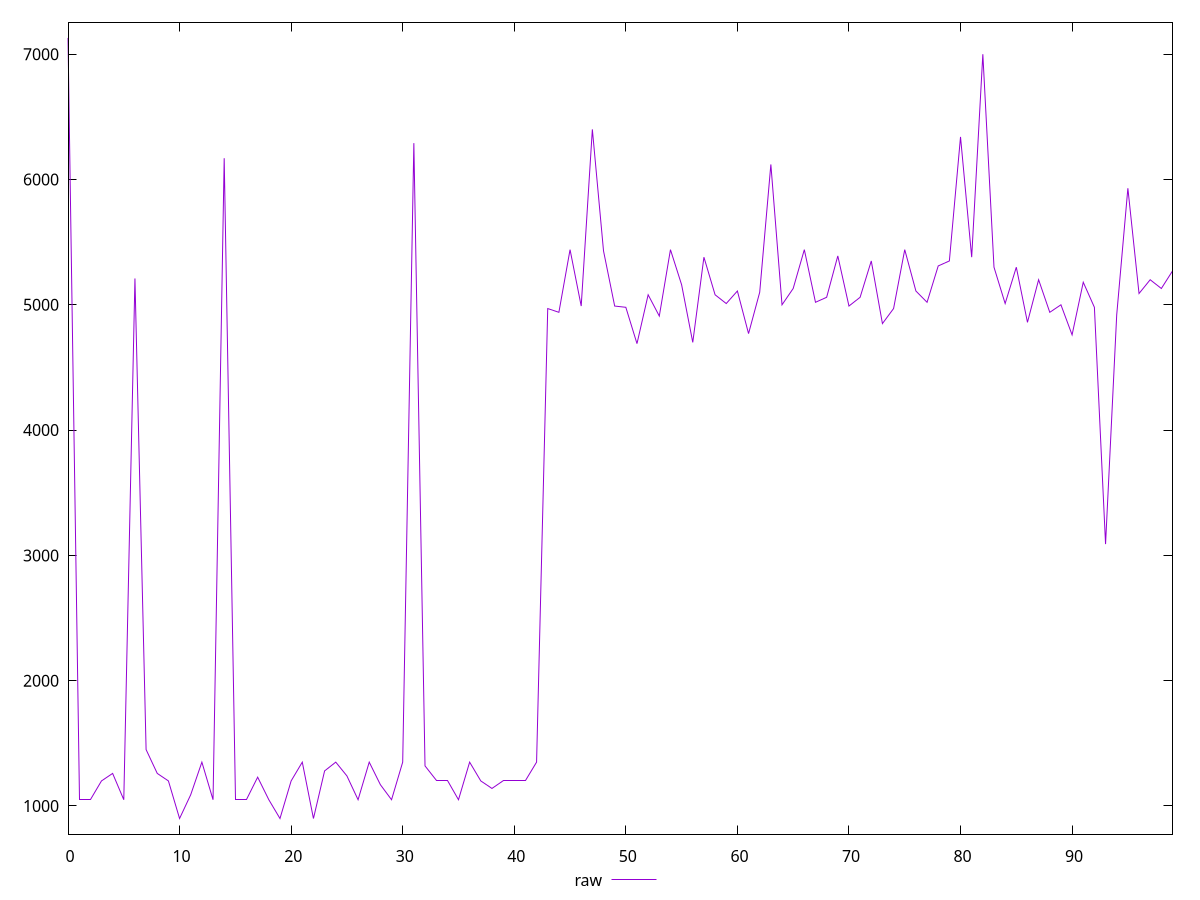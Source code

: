 reset

$raw <<EOF
0 7130
1 1050
2 1050
3 1200
4 1260
5 1050
6 5210
7 1450
8 1260
9 1200
10 900
11 1090
12 1350
13 1050
14 6170
15 1050
16 1050
17 1230
18 1050
19 900
20 1200
21 1350
22 900
23 1280
24 1350
25 1240
26 1050
27 1350
28 1170
29 1050
30 1350
31 6290
32 1320
33 1200
34 1200
35 1050
36 1350
37 1200
38 1140
39 1200
40 1200
41 1200
42 1350
43 4970
44 4940
45 5440
46 4990
47 6400
48 5430
49 4990
50 4980
51 4690
52 5080
53 4910
54 5440
55 5160
56 4700
57 5380
58 5080
59 5010
60 5110
61 4770
62 5100
63 6120
64 5000
65 5130
66 5440
67 5020
68 5060
69 5390
70 4990
71 5060
72 5350
73 4850
74 4970
75 5440
76 5110
77 5020
78 5310
79 5350
80 6340
81 5380
82 7000
83 5300
84 5010
85 5300
86 4860
87 5200
88 4940
89 5000
90 4760
91 5180
92 4980
93 3090
94 4920
95 5930
96 5090
97 5200
98 5130
99 5270
EOF

set key outside below
set xrange [0:99]
set yrange [775.4:7254.6]
set trange [775.4:7254.6]
set terminal svg size 640, 500 enhanced background rgb 'white'
set output "report_00025_2021-02-22T21:38:55.199Z/unused-javascript/samples/pages/raw/values.svg"

plot $raw title "raw" with line

reset
